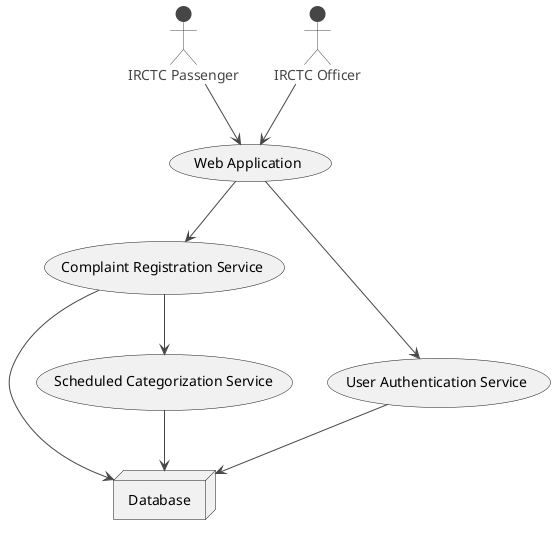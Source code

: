 @startuml
!theme vibrant
actor "IRCTC Passenger"
actor "IRCTC Officer"

"IRCTC Passenger" --> (Web Application)
"IRCTC Officer" --> (Web Application)

(Web Application) --> (Complaint Registration Service)
(Web Application) --> (User Authentication Service)
(Complaint Registration Service) --> (Scheduled Categorization Service)

(User Authentication Service) --> (Database)
(Scheduled Categorization Service) --> (Database)

(Complaint Registration Service) --> "Database"

node "Database" {
}
@enduml
